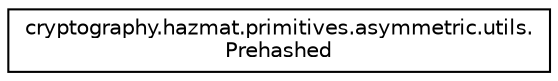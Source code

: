 digraph "Graphical Class Hierarchy"
{
 // LATEX_PDF_SIZE
  edge [fontname="Helvetica",fontsize="10",labelfontname="Helvetica",labelfontsize="10"];
  node [fontname="Helvetica",fontsize="10",shape=record];
  rankdir="LR";
  Node0 [label="cryptography.hazmat.primitives.asymmetric.utils.\lPrehashed",height=0.2,width=0.4,color="black", fillcolor="white", style="filled",URL="$classcryptography_1_1hazmat_1_1primitives_1_1asymmetric_1_1utils_1_1Prehashed.html",tooltip=" "];
}
